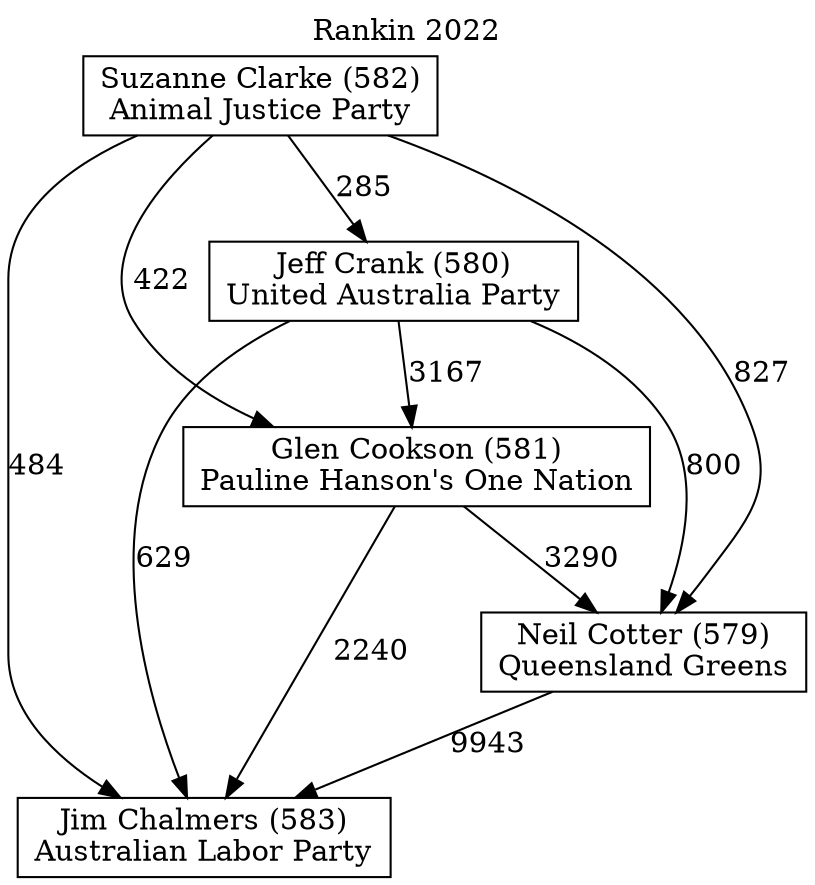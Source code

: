 // House preference flow
digraph "Jim Chalmers (583)_Rankin_2022" {
	graph [label="Rankin 2022" labelloc=t mclimit=10]
	node [shape=box]
	"Suzanne Clarke (582)" [label="Suzanne Clarke (582)
Animal Justice Party"]
	"Glen Cookson (581)" [label="Glen Cookson (581)
Pauline Hanson's One Nation"]
	"Jeff Crank (580)" [label="Jeff Crank (580)
United Australia Party"]
	"Jim Chalmers (583)" [label="Jim Chalmers (583)
Australian Labor Party"]
	"Neil Cotter (579)" [label="Neil Cotter (579)
Queensland Greens"]
	"Jeff Crank (580)" -> "Jim Chalmers (583)" [label=629]
	"Suzanne Clarke (582)" -> "Jim Chalmers (583)" [label=484]
	"Suzanne Clarke (582)" -> "Glen Cookson (581)" [label=422]
	"Glen Cookson (581)" -> "Neil Cotter (579)" [label=3290]
	"Suzanne Clarke (582)" -> "Neil Cotter (579)" [label=827]
	"Neil Cotter (579)" -> "Jim Chalmers (583)" [label=9943]
	"Suzanne Clarke (582)" -> "Jeff Crank (580)" [label=285]
	"Jeff Crank (580)" -> "Glen Cookson (581)" [label=3167]
	"Jeff Crank (580)" -> "Neil Cotter (579)" [label=800]
	"Glen Cookson (581)" -> "Jim Chalmers (583)" [label=2240]
}
